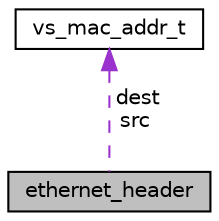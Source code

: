 digraph "ethernet_header"
{
 // LATEX_PDF_SIZE
  edge [fontname="Helvetica",fontsize="10",labelfontname="Helvetica",labelfontsize="10"];
  node [fontname="Helvetica",fontsize="10",shape=record];
  Node1 [label="ethernet_header",height=0.2,width=0.4,color="black", fillcolor="grey75", style="filled", fontcolor="black",tooltip="Ethernet header."];
  Node2 -> Node1 [dir="back",color="darkorchid3",fontsize="10",style="dashed",label=" dest\nsrc" ,fontname="Helvetica"];
  Node2 [label="vs_mac_addr_t",height=0.2,width=0.4,color="black", fillcolor="white", style="filled",URL="$structvs__mac__addr__t.html",tooltip="MAC address."];
}
